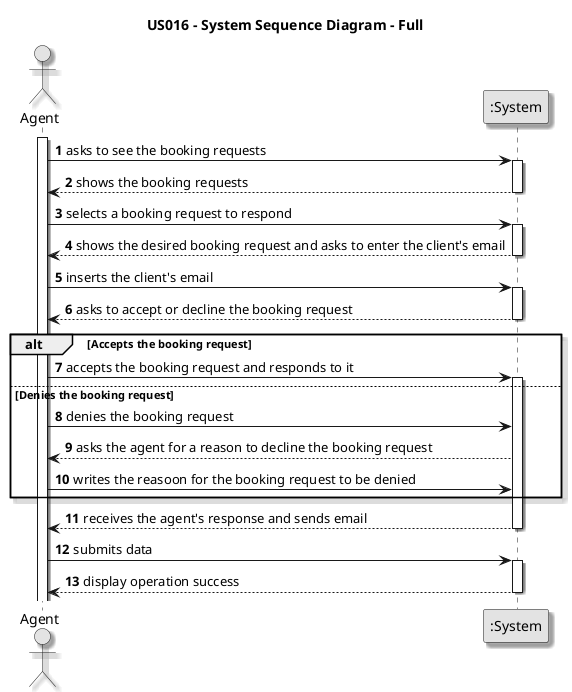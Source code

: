 @startuml

skinparam monochrome true
skinparam packageStyle rectangle
skinparam shadowing true

title US016 - System Sequence Diagram - Full

autonumber

actor "Agent" as Agent
participant ":System" as System

activate Agent

Agent -> System : asks to see the booking requests
activate System

System --> Agent : shows the booking requests
deactivate System

Agent -> System : selects a booking request to respond
activate System

System --> Agent : shows the desired booking request and asks to enter the client's email
deactivate System

Agent -> System : inserts the client's email
activate System

System --> Agent : asks to accept or decline the booking request
deactivate System

alt Accepts the booking request

Agent -> System : accepts the booking request and responds to it
activate System

else Denies the booking request

Agent -> System : denies the booking request

System --> Agent : asks the agent for a reason to decline the booking request

Agent -> System : writes the reasoon for the booking request to be denied

end

System --> Agent : receives the agent's response and sends email
deactivate System

Agent -> System : submits data
activate System

System --> Agent : display operation success
deactivate System

@enduml